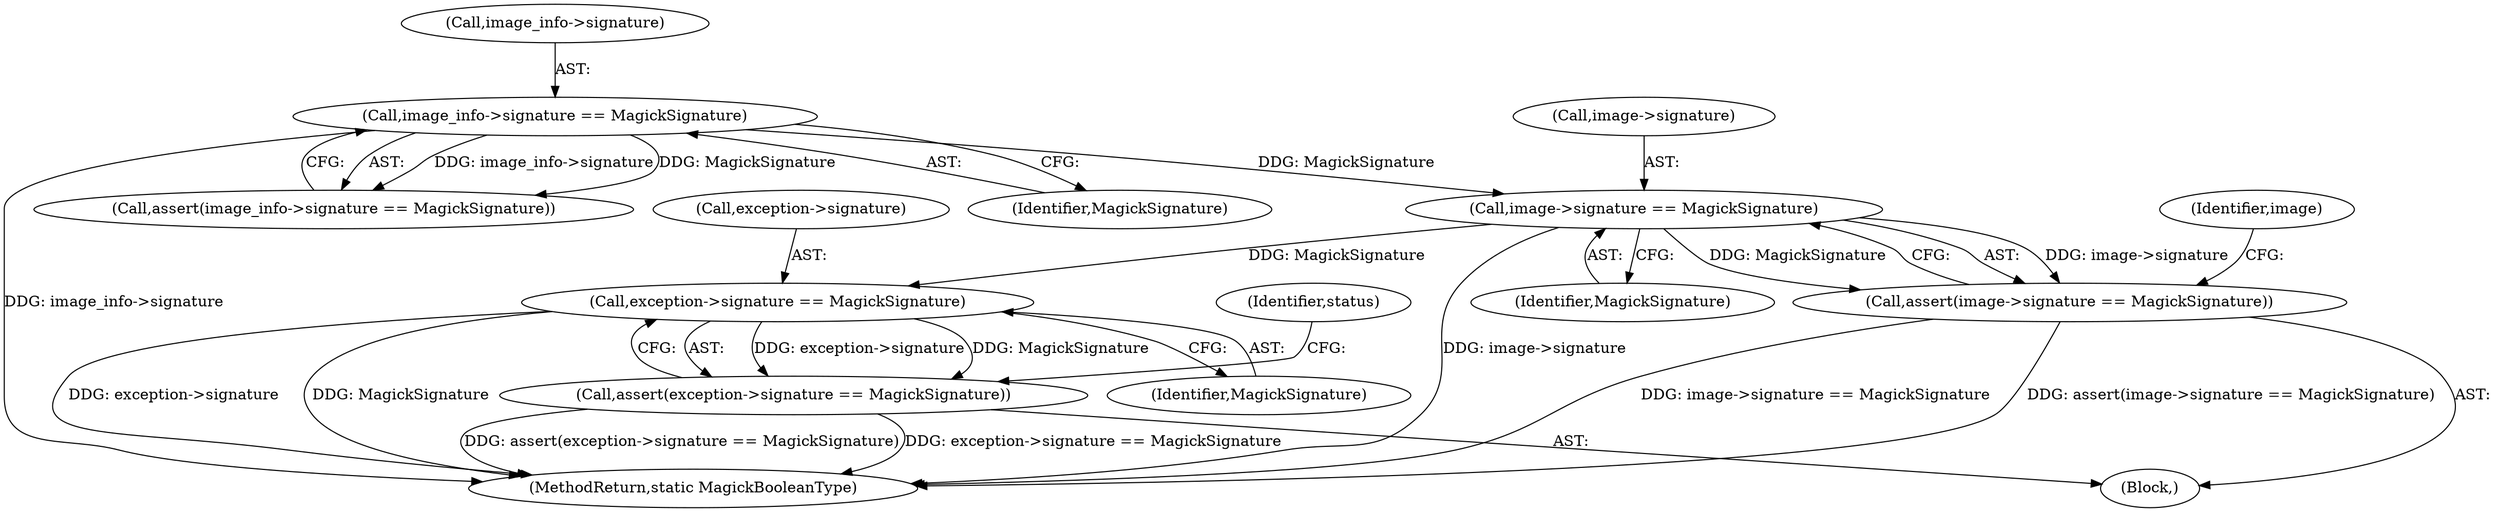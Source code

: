 digraph "1_ImageMagick_a0108a892f9ea3c2bb1e7a49b7d71376c2ecbff7@pointer" {
"1000134" [label="(Call,image->signature == MagickSignature)"];
"1000122" [label="(Call,image_info->signature == MagickSignature)"];
"1000133" [label="(Call,assert(image->signature == MagickSignature))"];
"1000161" [label="(Call,exception->signature == MagickSignature)"];
"1000160" [label="(Call,assert(exception->signature == MagickSignature))"];
"1000133" [label="(Call,assert(image->signature == MagickSignature))"];
"1000345" [label="(MethodReturn,static MagickBooleanType)"];
"1000161" [label="(Call,exception->signature == MagickSignature)"];
"1000122" [label="(Call,image_info->signature == MagickSignature)"];
"1000108" [label="(Block,)"];
"1000135" [label="(Call,image->signature)"];
"1000123" [label="(Call,image_info->signature)"];
"1000121" [label="(Call,assert(image_info->signature == MagickSignature))"];
"1000142" [label="(Identifier,image)"];
"1000160" [label="(Call,assert(exception->signature == MagickSignature))"];
"1000162" [label="(Call,exception->signature)"];
"1000167" [label="(Identifier,status)"];
"1000138" [label="(Identifier,MagickSignature)"];
"1000134" [label="(Call,image->signature == MagickSignature)"];
"1000165" [label="(Identifier,MagickSignature)"];
"1000126" [label="(Identifier,MagickSignature)"];
"1000134" -> "1000133"  [label="AST: "];
"1000134" -> "1000138"  [label="CFG: "];
"1000135" -> "1000134"  [label="AST: "];
"1000138" -> "1000134"  [label="AST: "];
"1000133" -> "1000134"  [label="CFG: "];
"1000134" -> "1000345"  [label="DDG: image->signature"];
"1000134" -> "1000133"  [label="DDG: image->signature"];
"1000134" -> "1000133"  [label="DDG: MagickSignature"];
"1000122" -> "1000134"  [label="DDG: MagickSignature"];
"1000134" -> "1000161"  [label="DDG: MagickSignature"];
"1000122" -> "1000121"  [label="AST: "];
"1000122" -> "1000126"  [label="CFG: "];
"1000123" -> "1000122"  [label="AST: "];
"1000126" -> "1000122"  [label="AST: "];
"1000121" -> "1000122"  [label="CFG: "];
"1000122" -> "1000345"  [label="DDG: image_info->signature"];
"1000122" -> "1000121"  [label="DDG: image_info->signature"];
"1000122" -> "1000121"  [label="DDG: MagickSignature"];
"1000133" -> "1000108"  [label="AST: "];
"1000142" -> "1000133"  [label="CFG: "];
"1000133" -> "1000345"  [label="DDG: assert(image->signature == MagickSignature)"];
"1000133" -> "1000345"  [label="DDG: image->signature == MagickSignature"];
"1000161" -> "1000160"  [label="AST: "];
"1000161" -> "1000165"  [label="CFG: "];
"1000162" -> "1000161"  [label="AST: "];
"1000165" -> "1000161"  [label="AST: "];
"1000160" -> "1000161"  [label="CFG: "];
"1000161" -> "1000345"  [label="DDG: exception->signature"];
"1000161" -> "1000345"  [label="DDG: MagickSignature"];
"1000161" -> "1000160"  [label="DDG: exception->signature"];
"1000161" -> "1000160"  [label="DDG: MagickSignature"];
"1000160" -> "1000108"  [label="AST: "];
"1000167" -> "1000160"  [label="CFG: "];
"1000160" -> "1000345"  [label="DDG: assert(exception->signature == MagickSignature)"];
"1000160" -> "1000345"  [label="DDG: exception->signature == MagickSignature"];
}
